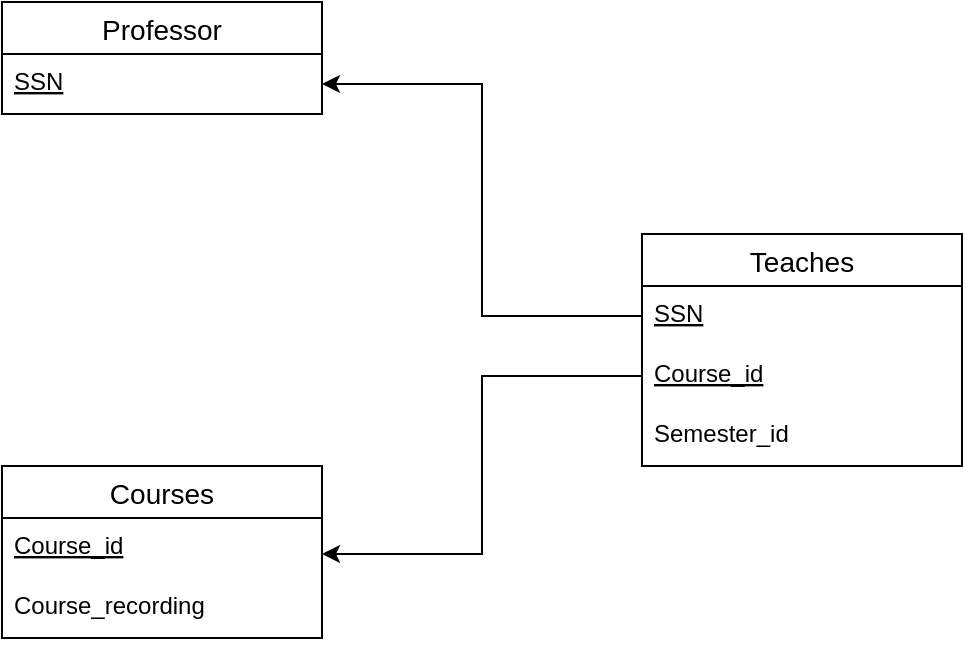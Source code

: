 <mxfile version="14.3.0" type="device"><diagram id="KE-qRw1GAicHcbOR-TKe" name="Page-1"><mxGraphModel dx="462" dy="761" grid="1" gridSize="10" guides="1" tooltips="1" connect="1" arrows="1" fold="1" page="1" pageScale="1" pageWidth="827" pageHeight="1169" math="0" shadow="0"><root><mxCell id="0"/><mxCell id="1" parent="0"/><mxCell id="dxw_5A8Vy4MlPvkvY6EO-1" value="Teaches" style="swimlane;fontStyle=0;childLayout=stackLayout;horizontal=1;startSize=26;horizontalStack=0;resizeParent=1;resizeParentMax=0;resizeLast=0;collapsible=1;marginBottom=0;align=center;fontSize=14;" parent="1" vertex="1"><mxGeometry x="460" y="230" width="160" height="116" as="geometry"/></mxCell><mxCell id="dxw_5A8Vy4MlPvkvY6EO-2" value="SSN" style="text;strokeColor=none;fillColor=none;spacingLeft=4;spacingRight=4;overflow=hidden;rotatable=0;points=[[0,0.5],[1,0.5]];portConstraint=eastwest;fontSize=12;fontStyle=4" parent="dxw_5A8Vy4MlPvkvY6EO-1" vertex="1"><mxGeometry y="26" width="160" height="30" as="geometry"/></mxCell><mxCell id="dxw_5A8Vy4MlPvkvY6EO-3" value="Course_id" style="text;strokeColor=none;fillColor=none;spacingLeft=4;spacingRight=4;overflow=hidden;rotatable=0;points=[[0,0.5],[1,0.5]];portConstraint=eastwest;fontSize=12;fontStyle=4" parent="dxw_5A8Vy4MlPvkvY6EO-1" vertex="1"><mxGeometry y="56" width="160" height="30" as="geometry"/></mxCell><mxCell id="dxw_5A8Vy4MlPvkvY6EO-4" value="Semester_id" style="text;strokeColor=none;fillColor=none;spacingLeft=4;spacingRight=4;overflow=hidden;rotatable=0;points=[[0,0.5],[1,0.5]];portConstraint=eastwest;fontSize=12;" parent="dxw_5A8Vy4MlPvkvY6EO-1" vertex="1"><mxGeometry y="86" width="160" height="30" as="geometry"/></mxCell><mxCell id="dxw_5A8Vy4MlPvkvY6EO-7" value="Professor" style="swimlane;fontStyle=0;childLayout=stackLayout;horizontal=1;startSize=26;horizontalStack=0;resizeParent=1;resizeParentMax=0;resizeLast=0;collapsible=1;marginBottom=0;align=center;fontSize=14;" parent="1" vertex="1"><mxGeometry x="140" y="114" width="160" height="56" as="geometry"/></mxCell><mxCell id="dxw_5A8Vy4MlPvkvY6EO-8" value="SSN" style="text;strokeColor=none;fillColor=none;spacingLeft=4;spacingRight=4;overflow=hidden;rotatable=0;points=[[0,0.5],[1,0.5]];portConstraint=eastwest;fontSize=12;fontStyle=4" parent="dxw_5A8Vy4MlPvkvY6EO-7" vertex="1"><mxGeometry y="26" width="160" height="30" as="geometry"/></mxCell><mxCell id="dxw_5A8Vy4MlPvkvY6EO-9" style="edgeStyle=orthogonalEdgeStyle;rounded=0;orthogonalLoop=1;jettySize=auto;html=1;exitX=0;exitY=0.5;exitDx=0;exitDy=0;" parent="1" source="dxw_5A8Vy4MlPvkvY6EO-2" target="dxw_5A8Vy4MlPvkvY6EO-8" edge="1"><mxGeometry relative="1" as="geometry"/></mxCell><mxCell id="dxw_5A8Vy4MlPvkvY6EO-10" style="edgeStyle=orthogonalEdgeStyle;rounded=0;orthogonalLoop=1;jettySize=auto;html=1;exitX=0;exitY=0.5;exitDx=0;exitDy=0;" parent="1" source="dxw_5A8Vy4MlPvkvY6EO-3" edge="1"><mxGeometry relative="1" as="geometry"><Array as="points"><mxPoint x="380" y="301"/><mxPoint x="380" y="390"/></Array><mxPoint x="300" y="390" as="targetPoint"/></mxGeometry></mxCell><mxCell id="pe0vKmPOEV7-1yBAX7K2-1" value="Courses" style="swimlane;fontStyle=0;childLayout=stackLayout;horizontal=1;startSize=26;horizontalStack=0;resizeParent=1;resizeParentMax=0;resizeLast=0;collapsible=1;marginBottom=0;align=center;fontSize=14;" vertex="1" parent="1"><mxGeometry x="140" y="346" width="160" height="86" as="geometry"/></mxCell><mxCell id="pe0vKmPOEV7-1yBAX7K2-2" value="Course_id" style="text;strokeColor=none;fillColor=none;spacingLeft=4;spacingRight=4;overflow=hidden;rotatable=0;points=[[0,0.5],[1,0.5]];portConstraint=eastwest;fontSize=12;fontStyle=4" vertex="1" parent="pe0vKmPOEV7-1yBAX7K2-1"><mxGeometry y="26" width="160" height="30" as="geometry"/></mxCell><mxCell id="pe0vKmPOEV7-1yBAX7K2-3" value="Course_recording" style="text;strokeColor=none;fillColor=none;spacingLeft=4;spacingRight=4;overflow=hidden;rotatable=0;points=[[0,0.5],[1,0.5]];portConstraint=eastwest;fontSize=12;" vertex="1" parent="pe0vKmPOEV7-1yBAX7K2-1"><mxGeometry y="56" width="160" height="30" as="geometry"/></mxCell></root></mxGraphModel></diagram></mxfile>